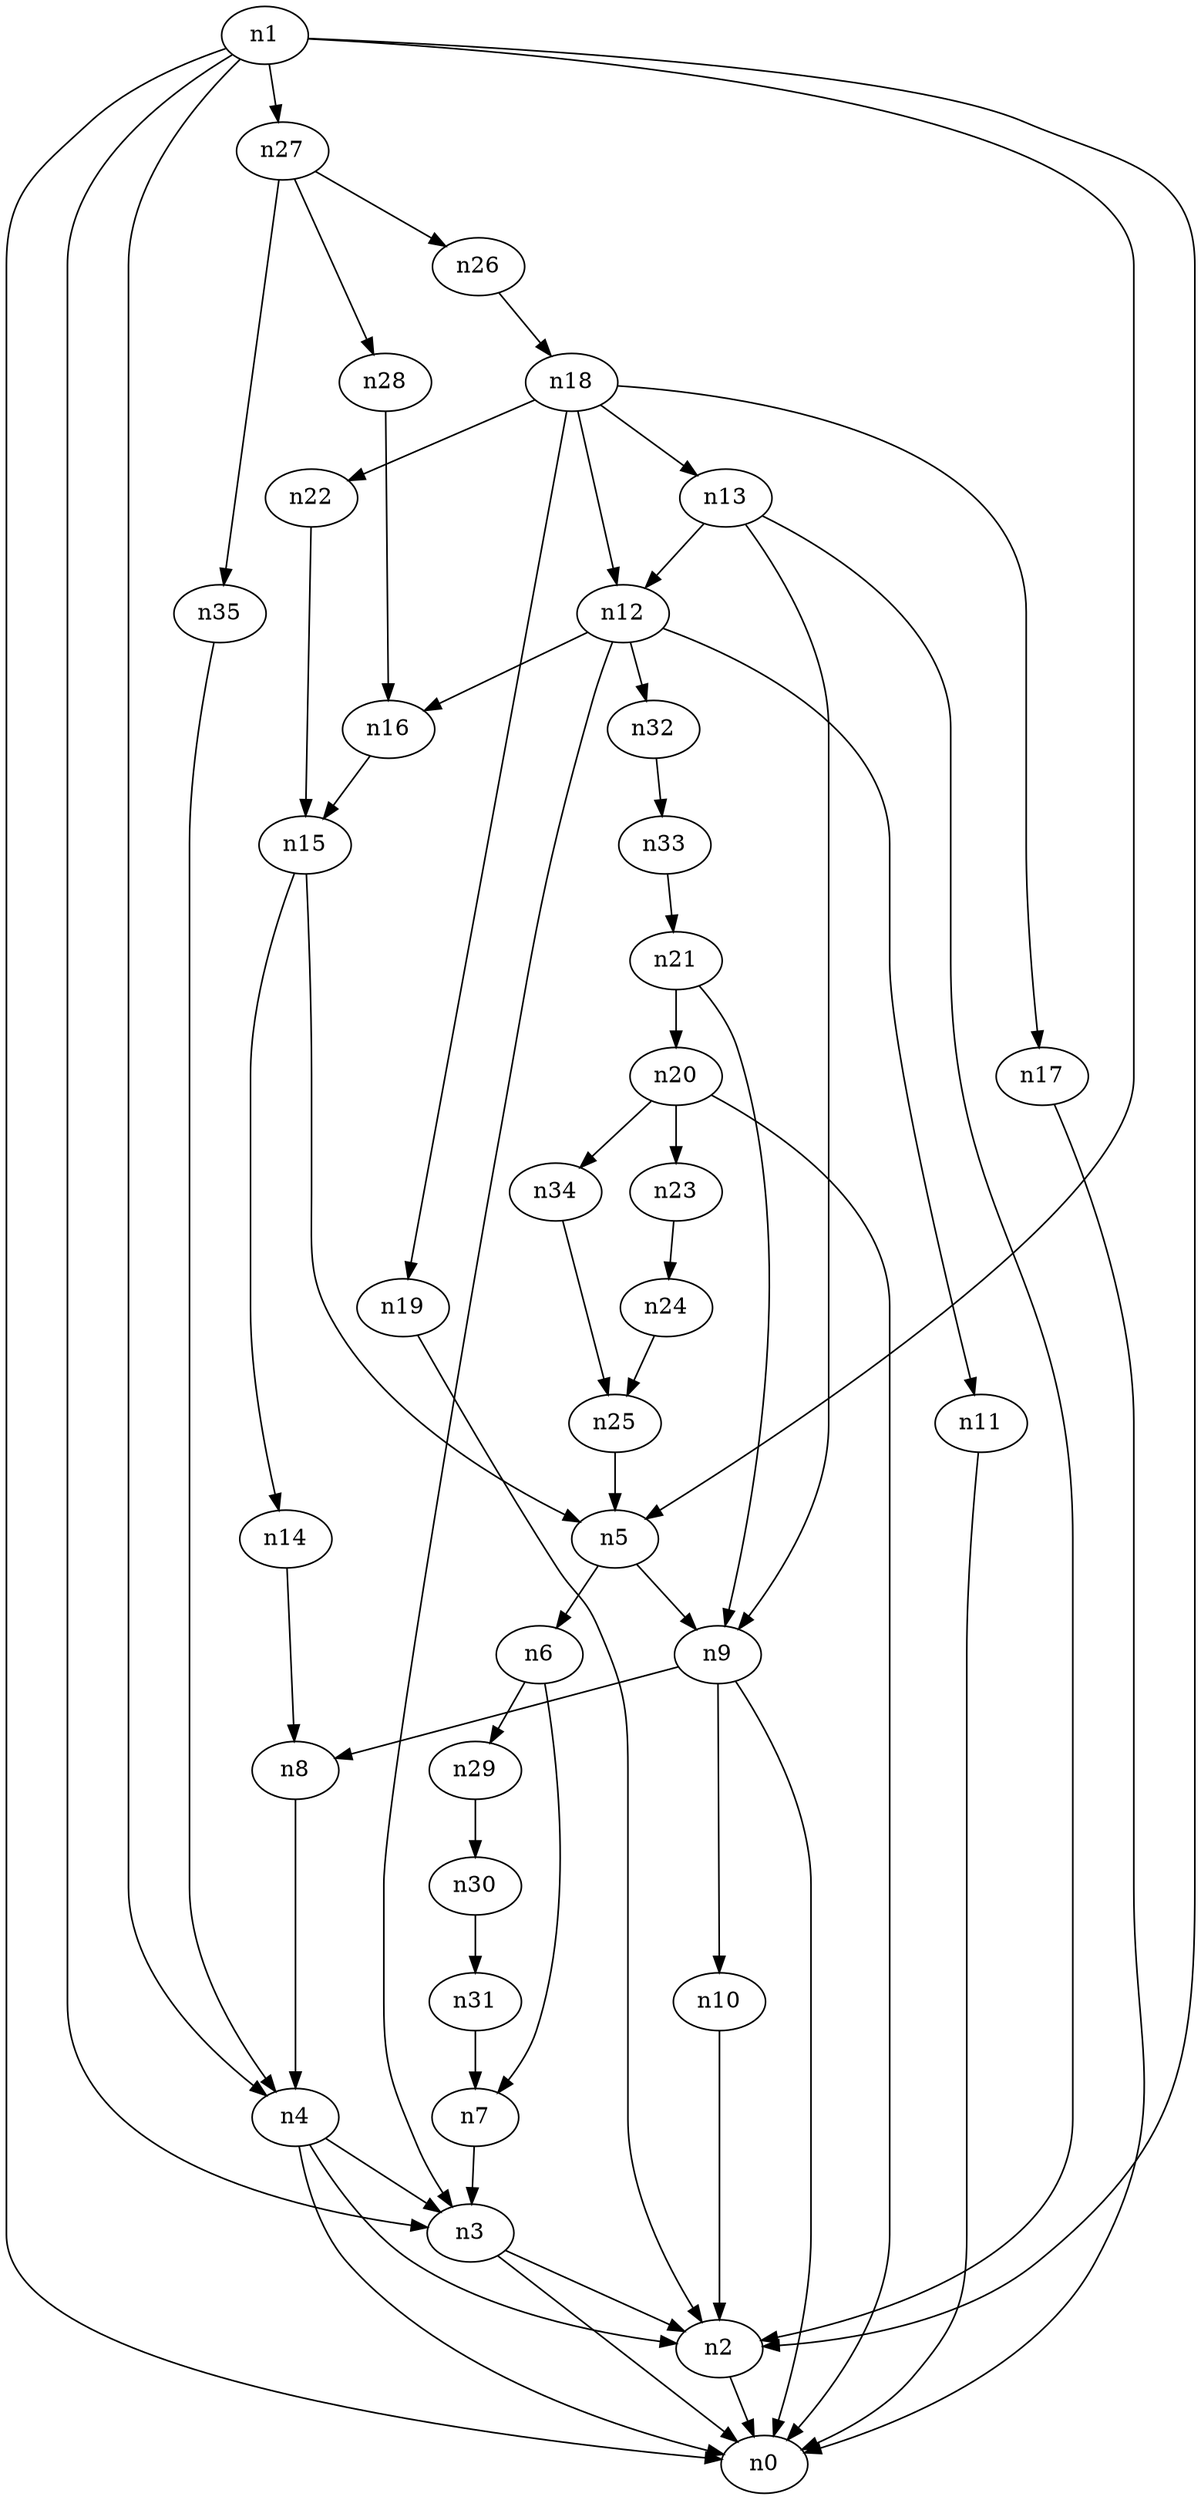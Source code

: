 digraph G {
	n1 -> n0	 [_graphml_id=e0];
	n1 -> n2	 [_graphml_id=e1];
	n1 -> n3	 [_graphml_id=e6];
	n1 -> n4	 [_graphml_id=e9];
	n1 -> n5	 [_graphml_id=e10];
	n1 -> n27	 [_graphml_id=e46];
	n2 -> n0	 [_graphml_id=e5];
	n3 -> n0	 [_graphml_id=e8];
	n3 -> n2	 [_graphml_id=e2];
	n4 -> n0	 [_graphml_id=e4];
	n4 -> n2	 [_graphml_id=e7];
	n4 -> n3	 [_graphml_id=e3];
	n5 -> n6	 [_graphml_id=e11];
	n5 -> n9	 [_graphml_id=e16];
	n6 -> n7	 [_graphml_id=e12];
	n6 -> n29	 [_graphml_id=e50];
	n7 -> n3	 [_graphml_id=e13];
	n8 -> n4	 [_graphml_id=e14];
	n9 -> n0	 [_graphml_id=e19];
	n9 -> n8	 [_graphml_id=e15];
	n9 -> n10	 [_graphml_id=e17];
	n10 -> n2	 [_graphml_id=e18];
	n11 -> n0	 [_graphml_id=e20];
	n12 -> n3	 [_graphml_id=e29];
	n12 -> n11	 [_graphml_id=e21];
	n12 -> n16	 [_graphml_id=e28];
	n12 -> n32	 [_graphml_id=e54];
	n13 -> n2	 [_graphml_id=e39];
	n13 -> n9	 [_graphml_id=e23];
	n13 -> n12	 [_graphml_id=e22];
	n14 -> n8	 [_graphml_id=e24];
	n15 -> n5	 [_graphml_id=e26];
	n15 -> n14	 [_graphml_id=e25];
	n16 -> n15	 [_graphml_id=e27];
	n17 -> n0	 [_graphml_id=e30];
	n18 -> n12	 [_graphml_id=e59];
	n18 -> n13	 [_graphml_id=e49];
	n18 -> n17	 [_graphml_id=e31];
	n18 -> n19	 [_graphml_id=e32];
	n18 -> n22	 [_graphml_id=e38];
	n19 -> n2	 [_graphml_id=e33];
	n20 -> n0	 [_graphml_id=e34];
	n20 -> n23	 [_graphml_id=e40];
	n20 -> n34	 [_graphml_id=e58];
	n21 -> n9	 [_graphml_id=e36];
	n21 -> n20	 [_graphml_id=e35];
	n22 -> n15	 [_graphml_id=e37];
	n23 -> n24	 [_graphml_id=e41];
	n24 -> n25	 [_graphml_id=e42];
	n25 -> n5	 [_graphml_id=e43];
	n26 -> n18	 [_graphml_id=e44];
	n27 -> n26	 [_graphml_id=e45];
	n27 -> n28	 [_graphml_id=e47];
	n27 -> n35	 [_graphml_id=e61];
	n28 -> n16	 [_graphml_id=e48];
	n29 -> n30	 [_graphml_id=e51];
	n30 -> n31	 [_graphml_id=e52];
	n31 -> n7	 [_graphml_id=e53];
	n32 -> n33	 [_graphml_id=e55];
	n33 -> n21	 [_graphml_id=e56];
	n34 -> n25	 [_graphml_id=e57];
	n35 -> n4	 [_graphml_id=e60];
}
